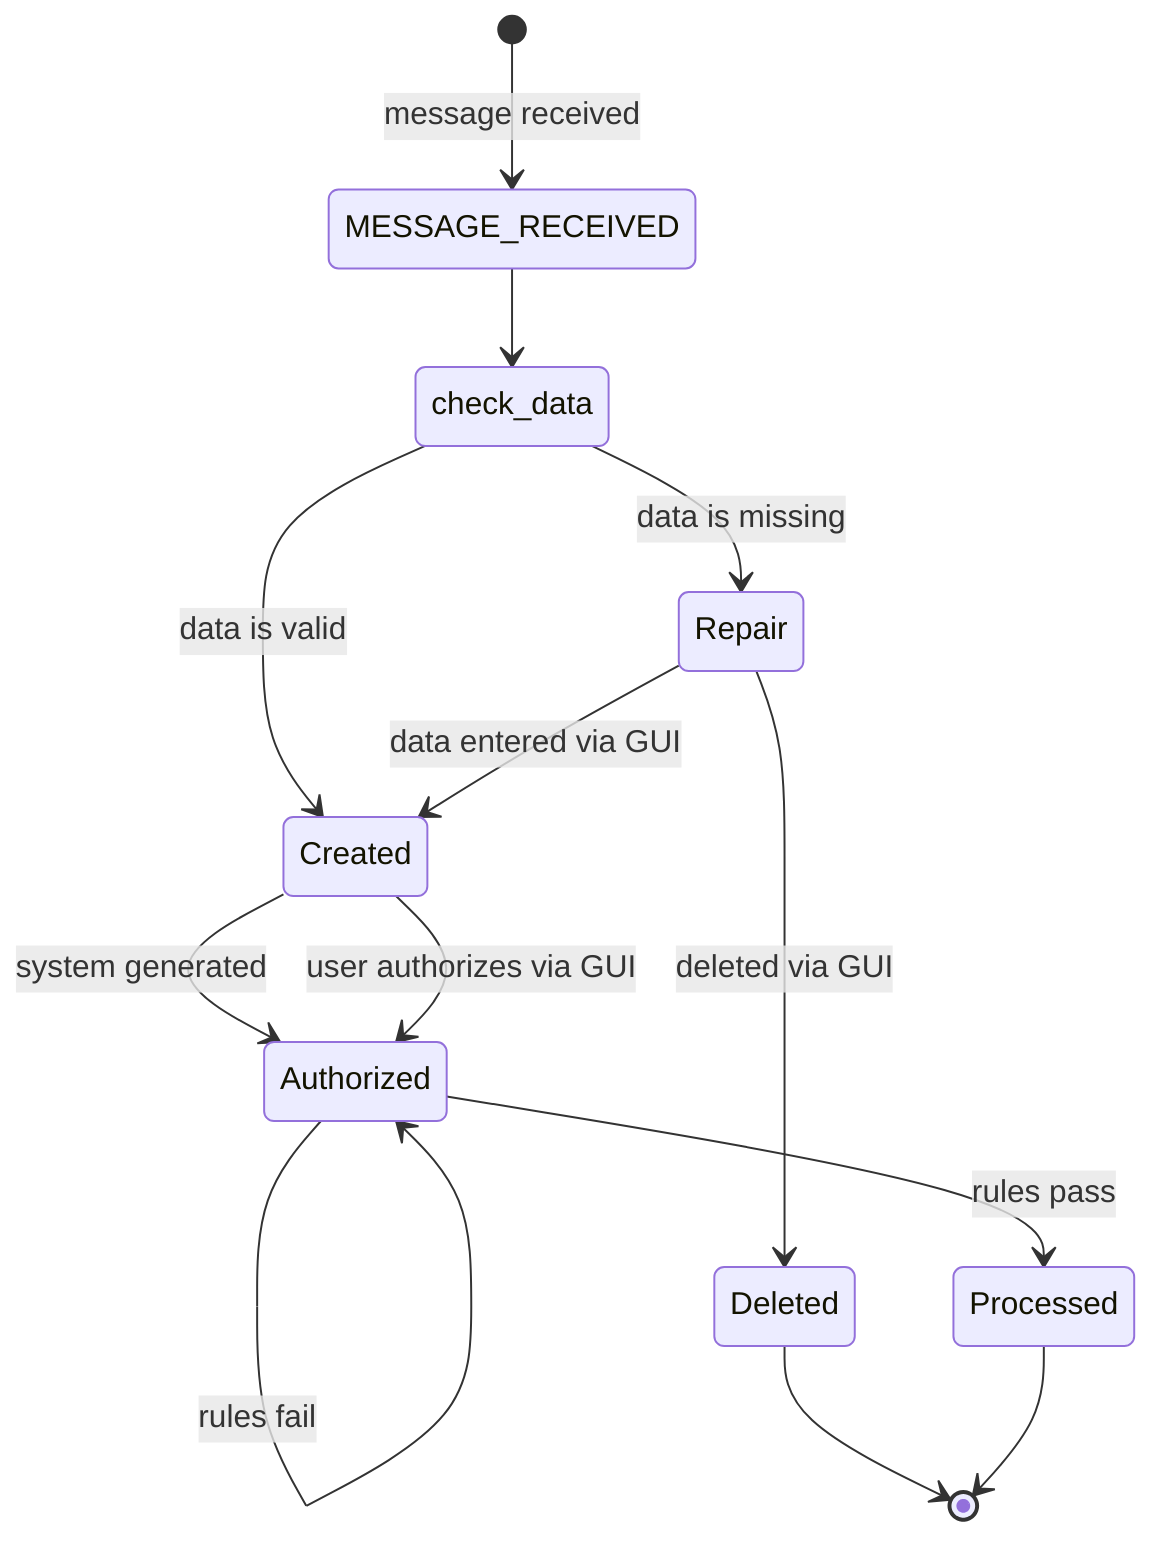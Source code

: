 stateDiagram-v2
    [*] --> MESSAGE_RECEIVED : message received
    MESSAGE_RECEIVED --> check_data

    state check_data <<choice>>
    check_data --> Repair : data is missing
    check_data --> Created : data is valid

    Repair --> Created : data entered via GUI
    Repair --> Deleted : deleted via GUI

    Created --> Authorized : system generated
    Created --> Authorized : user authorizes via GUI

    Authorized --> Authorized : rules fail
    Authorized --> Processed : rules pass

    Deleted --> [*]
    Processed --> [*]